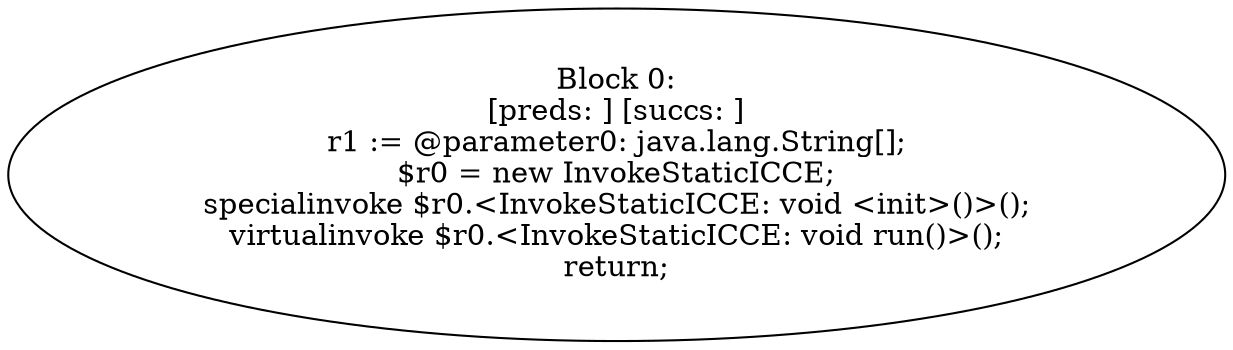 digraph "unitGraph" {
    "Block 0:
[preds: ] [succs: ]
r1 := @parameter0: java.lang.String[];
$r0 = new InvokeStaticICCE;
specialinvoke $r0.<InvokeStaticICCE: void <init>()>();
virtualinvoke $r0.<InvokeStaticICCE: void run()>();
return;
"
}
